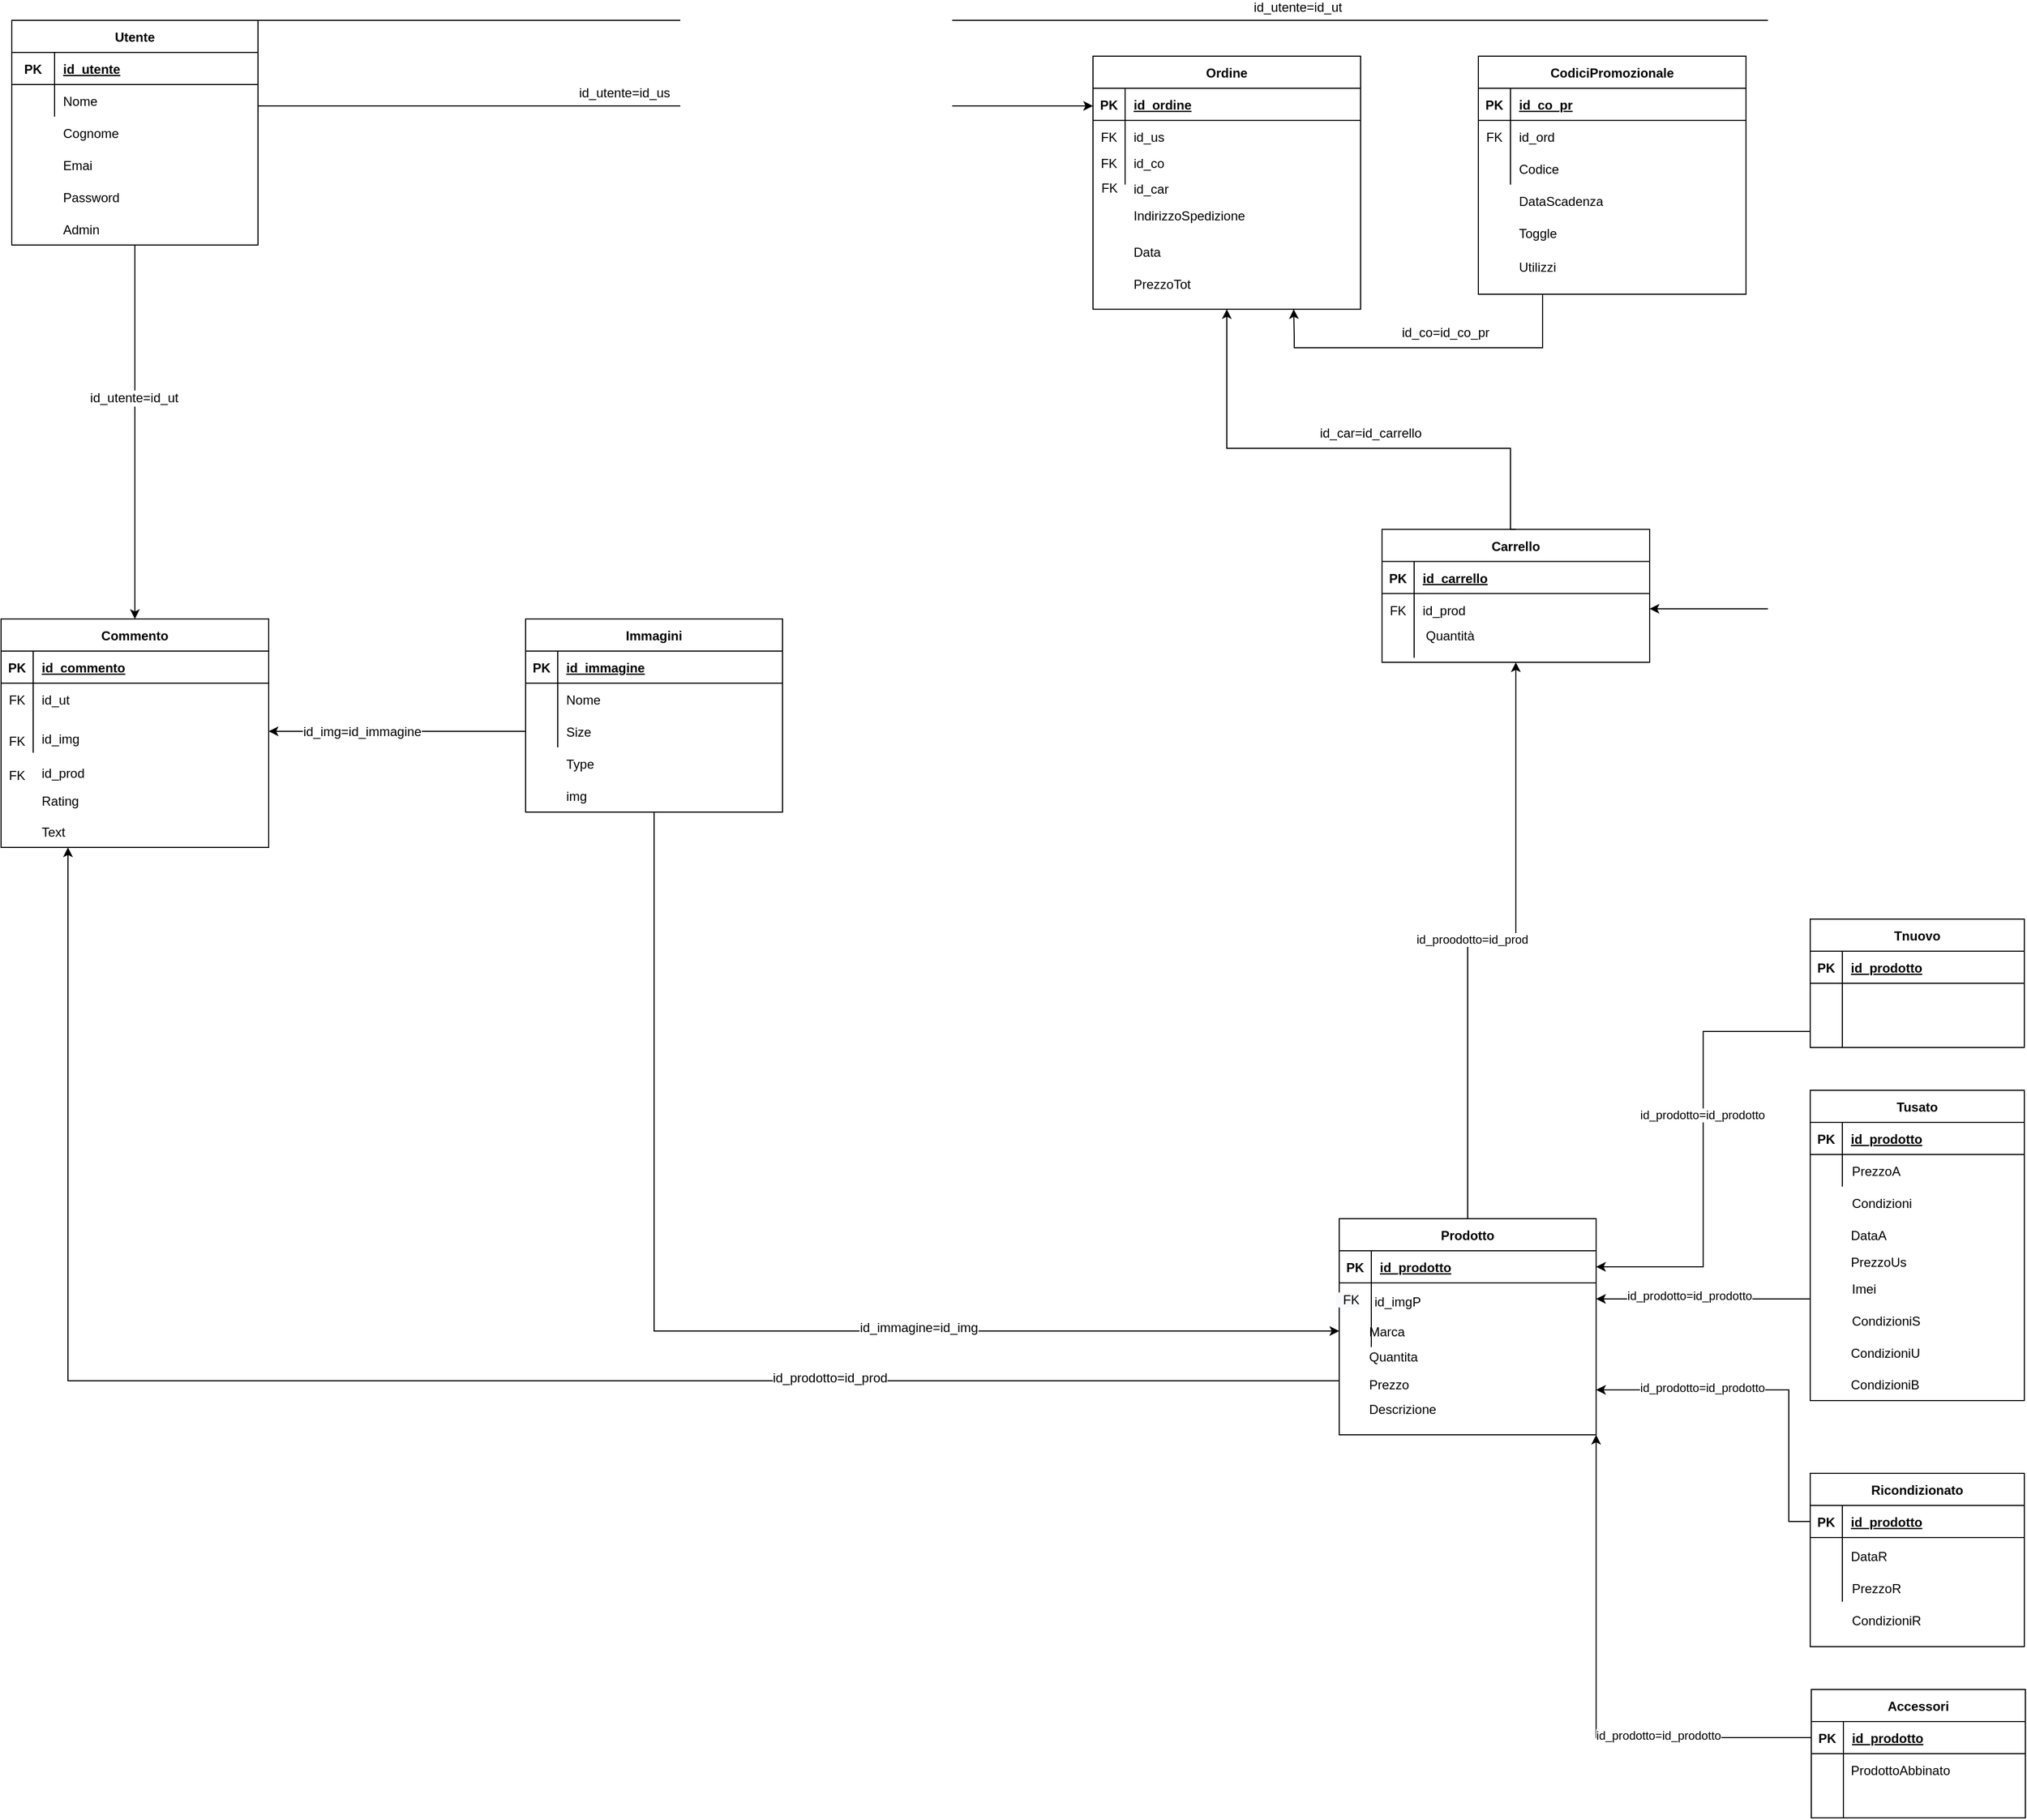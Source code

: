 <mxfile version="20.2.3" type="device"><diagram id="R2lEEEUBdFMjLlhIrx00" name="Page-1"><mxGraphModel dx="1038" dy="641" grid="1" gridSize="10" guides="1" tooltips="1" connect="1" arrows="1" fold="1" page="1" pageScale="1" pageWidth="850" pageHeight="1100" math="0" shadow="0" extFonts="Permanent Marker^https://fonts.googleapis.com/css?family=Permanent+Marker"><root><mxCell id="0"/><mxCell id="1" parent="0"/><mxCell id="C-vyLk0tnHw3VtMMgP7b-13" value="Commento" style="shape=table;startSize=30;container=1;collapsible=1;childLayout=tableLayout;fixedRows=1;rowLines=0;fontStyle=1;align=center;resizeLast=1;" parent="1" vertex="1"><mxGeometry x="30" y="599.5" width="250" height="213.5" as="geometry"/></mxCell><mxCell id="C-vyLk0tnHw3VtMMgP7b-14" value="" style="shape=partialRectangle;collapsible=0;dropTarget=0;pointerEvents=0;fillColor=none;points=[[0,0.5],[1,0.5]];portConstraint=eastwest;top=0;left=0;right=0;bottom=1;" parent="C-vyLk0tnHw3VtMMgP7b-13" vertex="1"><mxGeometry y="30" width="250" height="30" as="geometry"/></mxCell><mxCell id="C-vyLk0tnHw3VtMMgP7b-15" value="PK" style="shape=partialRectangle;overflow=hidden;connectable=0;fillColor=none;top=0;left=0;bottom=0;right=0;fontStyle=1;" parent="C-vyLk0tnHw3VtMMgP7b-14" vertex="1"><mxGeometry width="30" height="30" as="geometry"><mxRectangle width="30" height="30" as="alternateBounds"/></mxGeometry></mxCell><mxCell id="C-vyLk0tnHw3VtMMgP7b-16" value="id_commento" style="shape=partialRectangle;overflow=hidden;connectable=0;fillColor=none;top=0;left=0;bottom=0;right=0;align=left;spacingLeft=6;fontStyle=5;" parent="C-vyLk0tnHw3VtMMgP7b-14" vertex="1"><mxGeometry x="30" width="220" height="30" as="geometry"><mxRectangle width="220" height="30" as="alternateBounds"/></mxGeometry></mxCell><mxCell id="C-vyLk0tnHw3VtMMgP7b-17" value="" style="shape=partialRectangle;collapsible=0;dropTarget=0;pointerEvents=0;fillColor=none;points=[[0,0.5],[1,0.5]];portConstraint=eastwest;top=0;left=0;right=0;bottom=0;" parent="C-vyLk0tnHw3VtMMgP7b-13" vertex="1"><mxGeometry y="60" width="250" height="30" as="geometry"/></mxCell><mxCell id="C-vyLk0tnHw3VtMMgP7b-18" value="FK" style="shape=partialRectangle;overflow=hidden;connectable=0;fillColor=none;top=0;left=0;bottom=0;right=0;" parent="C-vyLk0tnHw3VtMMgP7b-17" vertex="1"><mxGeometry width="30" height="30" as="geometry"><mxRectangle width="30" height="30" as="alternateBounds"/></mxGeometry></mxCell><mxCell id="C-vyLk0tnHw3VtMMgP7b-19" value="id_ut" style="shape=partialRectangle;overflow=hidden;connectable=0;fillColor=none;top=0;left=0;bottom=0;right=0;align=left;spacingLeft=6;" parent="C-vyLk0tnHw3VtMMgP7b-17" vertex="1"><mxGeometry x="30" width="220" height="30" as="geometry"><mxRectangle width="220" height="30" as="alternateBounds"/></mxGeometry></mxCell><mxCell id="C-vyLk0tnHw3VtMMgP7b-20" value="" style="shape=partialRectangle;collapsible=0;dropTarget=0;pointerEvents=0;fillColor=none;points=[[0,0.5],[1,0.5]];portConstraint=eastwest;top=0;left=0;right=0;bottom=0;" parent="C-vyLk0tnHw3VtMMgP7b-13" vertex="1"><mxGeometry y="90" width="250" height="35" as="geometry"/></mxCell><mxCell id="C-vyLk0tnHw3VtMMgP7b-21" value="" style="shape=partialRectangle;overflow=hidden;connectable=0;fillColor=none;top=0;left=0;bottom=0;right=0;" parent="C-vyLk0tnHw3VtMMgP7b-20" vertex="1"><mxGeometry width="30" height="35" as="geometry"><mxRectangle width="30" height="35" as="alternateBounds"/></mxGeometry></mxCell><mxCell id="C-vyLk0tnHw3VtMMgP7b-22" value="" style="shape=partialRectangle;overflow=hidden;connectable=0;fillColor=none;top=0;left=0;bottom=0;right=0;align=left;spacingLeft=6;" parent="C-vyLk0tnHw3VtMMgP7b-20" vertex="1"><mxGeometry x="30" width="220" height="35" as="geometry"><mxRectangle width="220" height="35" as="alternateBounds"/></mxGeometry></mxCell><mxCell id="4mp0QCmw_NPu_8mT7YZq-72" style="edgeStyle=orthogonalEdgeStyle;rounded=0;orthogonalLoop=1;jettySize=auto;html=1;exitX=0.5;exitY=1;exitDx=0;exitDy=0;" parent="1" source="C-vyLk0tnHw3VtMMgP7b-23" target="C-vyLk0tnHw3VtMMgP7b-13" edge="1"><mxGeometry relative="1" as="geometry"/></mxCell><mxCell id="4mp0QCmw_NPu_8mT7YZq-73" value="id_utente=id_ut" style="edgeLabel;html=1;align=center;verticalAlign=middle;resizable=0;points=[];fontSize=12;" parent="4mp0QCmw_NPu_8mT7YZq-72" vertex="1" connectable="0"><mxGeometry x="-0.106" y="-1" relative="1" as="geometry"><mxPoint y="-13" as="offset"/></mxGeometry></mxCell><mxCell id="C-vyLk0tnHw3VtMMgP7b-23" value="Utente" style="shape=table;startSize=30;container=1;collapsible=1;childLayout=tableLayout;fixedRows=1;rowLines=0;fontStyle=1;align=center;resizeLast=1;" parent="1" vertex="1"><mxGeometry x="40" y="40" width="230" height="210" as="geometry"><mxRectangle x="100" y="100" width="70" height="30" as="alternateBounds"/></mxGeometry></mxCell><mxCell id="C-vyLk0tnHw3VtMMgP7b-24" value="" style="shape=partialRectangle;collapsible=0;dropTarget=0;pointerEvents=0;fillColor=none;points=[[0,0.5],[1,0.5]];portConstraint=eastwest;top=0;left=0;right=0;bottom=1;" parent="C-vyLk0tnHw3VtMMgP7b-23" vertex="1"><mxGeometry y="30" width="230" height="30" as="geometry"/></mxCell><mxCell id="C-vyLk0tnHw3VtMMgP7b-25" value="PK" style="shape=partialRectangle;overflow=hidden;connectable=0;fillColor=none;top=0;left=0;bottom=0;right=0;fontStyle=1;" parent="C-vyLk0tnHw3VtMMgP7b-24" vertex="1"><mxGeometry width="40" height="30" as="geometry"><mxRectangle width="40" height="30" as="alternateBounds"/></mxGeometry></mxCell><mxCell id="C-vyLk0tnHw3VtMMgP7b-26" value="id_utente" style="shape=partialRectangle;overflow=hidden;connectable=0;fillColor=none;top=0;left=0;bottom=0;right=0;align=left;spacingLeft=6;fontStyle=5;" parent="C-vyLk0tnHw3VtMMgP7b-24" vertex="1"><mxGeometry x="40" width="190" height="30" as="geometry"><mxRectangle width="190" height="30" as="alternateBounds"/></mxGeometry></mxCell><mxCell id="C-vyLk0tnHw3VtMMgP7b-27" value="" style="shape=partialRectangle;collapsible=0;dropTarget=0;pointerEvents=0;fillColor=none;points=[[0,0.5],[1,0.5]];portConstraint=eastwest;top=0;left=0;right=0;bottom=0;" parent="C-vyLk0tnHw3VtMMgP7b-23" vertex="1"><mxGeometry y="60" width="230" height="30" as="geometry"/></mxCell><mxCell id="C-vyLk0tnHw3VtMMgP7b-28" value="" style="shape=partialRectangle;overflow=hidden;connectable=0;fillColor=none;top=0;left=0;bottom=0;right=0;" parent="C-vyLk0tnHw3VtMMgP7b-27" vertex="1"><mxGeometry width="40" height="30" as="geometry"><mxRectangle width="40" height="30" as="alternateBounds"/></mxGeometry></mxCell><mxCell id="C-vyLk0tnHw3VtMMgP7b-29" value="Nome" style="shape=partialRectangle;overflow=hidden;connectable=0;fillColor=none;top=0;left=0;bottom=0;right=0;align=left;spacingLeft=6;" parent="C-vyLk0tnHw3VtMMgP7b-27" vertex="1"><mxGeometry x="40" width="190" height="30" as="geometry"><mxRectangle width="190" height="30" as="alternateBounds"/></mxGeometry></mxCell><mxCell id="4mp0QCmw_NPu_8mT7YZq-3" value="" style="shape=partialRectangle;overflow=hidden;connectable=0;fillColor=none;top=0;left=0;bottom=0;right=0;" parent="1" vertex="1"><mxGeometry x="40" y="130" width="40" height="30" as="geometry"><mxRectangle width="40" height="30" as="alternateBounds"/></mxGeometry></mxCell><mxCell id="4mp0QCmw_NPu_8mT7YZq-5" value="Cognome" style="shape=partialRectangle;overflow=hidden;connectable=0;fillColor=none;top=0;left=0;bottom=0;right=0;align=left;spacingLeft=6;" parent="1" vertex="1"><mxGeometry x="80" y="130" width="190" height="30" as="geometry"><mxRectangle width="190" height="30" as="alternateBounds"/></mxGeometry></mxCell><mxCell id="4mp0QCmw_NPu_8mT7YZq-6" value="Emai" style="shape=partialRectangle;overflow=hidden;connectable=0;fillColor=none;top=0;left=0;bottom=0;right=0;align=left;spacingLeft=6;" parent="1" vertex="1"><mxGeometry x="80" y="160" width="190" height="30" as="geometry"><mxRectangle width="190" height="30" as="alternateBounds"/></mxGeometry></mxCell><mxCell id="4mp0QCmw_NPu_8mT7YZq-7" value="Password" style="shape=partialRectangle;overflow=hidden;connectable=0;fillColor=none;top=0;left=0;bottom=0;right=0;align=left;spacingLeft=6;" parent="1" vertex="1"><mxGeometry x="80" y="190" width="190" height="30" as="geometry"><mxRectangle width="190" height="30" as="alternateBounds"/></mxGeometry></mxCell><mxCell id="4mp0QCmw_NPu_8mT7YZq-9" value="" style="shape=partialRectangle;overflow=hidden;connectable=0;fillColor=none;top=0;left=0;bottom=0;right=0;align=left;spacingLeft=6;" parent="1" vertex="1"><mxGeometry x="80" y="220" width="190" height="30" as="geometry"><mxRectangle width="190" height="30" as="alternateBounds"/></mxGeometry></mxCell><mxCell id="4mp0QCmw_NPu_8mT7YZq-27" value="" style="shape=partialRectangle;collapsible=0;dropTarget=0;pointerEvents=0;fillColor=none;points=[[0,0.5],[1,0.5]];portConstraint=eastwest;top=0;left=0;right=0;bottom=0;" parent="1" vertex="1"><mxGeometry x="30" y="698" width="250" height="30" as="geometry"/></mxCell><mxCell id="4mp0QCmw_NPu_8mT7YZq-28" value="FK" style="shape=partialRectangle;overflow=hidden;connectable=0;fillColor=none;top=0;left=0;bottom=0;right=0;" parent="4mp0QCmw_NPu_8mT7YZq-27" vertex="1"><mxGeometry width="30" height="30" as="geometry"><mxRectangle width="30" height="30" as="alternateBounds"/></mxGeometry></mxCell><mxCell id="4mp0QCmw_NPu_8mT7YZq-29" value="id_img" style="shape=partialRectangle;overflow=hidden;connectable=0;fillColor=none;top=0;left=0;bottom=0;right=0;align=left;spacingLeft=6;" parent="4mp0QCmw_NPu_8mT7YZq-27" vertex="1"><mxGeometry x="30" y="-2" width="220" height="30" as="geometry"><mxRectangle width="220" height="30" as="alternateBounds"/></mxGeometry></mxCell><mxCell id="4mp0QCmw_NPu_8mT7YZq-30" value="CodiciPromozionale" style="shape=table;startSize=30;container=1;collapsible=1;childLayout=tableLayout;fixedRows=1;rowLines=0;fontStyle=1;align=center;resizeLast=1;" parent="1" vertex="1"><mxGeometry x="1410" y="73.5" width="250" height="222.5" as="geometry"/></mxCell><mxCell id="4mp0QCmw_NPu_8mT7YZq-31" value="" style="shape=partialRectangle;collapsible=0;dropTarget=0;pointerEvents=0;fillColor=none;points=[[0,0.5],[1,0.5]];portConstraint=eastwest;top=0;left=0;right=0;bottom=1;" parent="4mp0QCmw_NPu_8mT7YZq-30" vertex="1"><mxGeometry y="30" width="250" height="30" as="geometry"/></mxCell><mxCell id="4mp0QCmw_NPu_8mT7YZq-32" value="PK" style="shape=partialRectangle;overflow=hidden;connectable=0;fillColor=none;top=0;left=0;bottom=0;right=0;fontStyle=1;" parent="4mp0QCmw_NPu_8mT7YZq-31" vertex="1"><mxGeometry width="30" height="30" as="geometry"><mxRectangle width="30" height="30" as="alternateBounds"/></mxGeometry></mxCell><mxCell id="4mp0QCmw_NPu_8mT7YZq-33" value="id_co_pr" style="shape=partialRectangle;overflow=hidden;connectable=0;fillColor=none;top=0;left=0;bottom=0;right=0;align=left;spacingLeft=6;fontStyle=5;" parent="4mp0QCmw_NPu_8mT7YZq-31" vertex="1"><mxGeometry x="30" width="220" height="30" as="geometry"><mxRectangle width="220" height="30" as="alternateBounds"/></mxGeometry></mxCell><mxCell id="4mp0QCmw_NPu_8mT7YZq-34" value="" style="shape=partialRectangle;collapsible=0;dropTarget=0;pointerEvents=0;fillColor=none;points=[[0,0.5],[1,0.5]];portConstraint=eastwest;top=0;left=0;right=0;bottom=0;" parent="4mp0QCmw_NPu_8mT7YZq-30" vertex="1"><mxGeometry y="60" width="250" height="30" as="geometry"/></mxCell><mxCell id="4mp0QCmw_NPu_8mT7YZq-35" value="FK" style="shape=partialRectangle;overflow=hidden;connectable=0;fillColor=none;top=0;left=0;bottom=0;right=0;" parent="4mp0QCmw_NPu_8mT7YZq-34" vertex="1"><mxGeometry width="30" height="30" as="geometry"><mxRectangle width="30" height="30" as="alternateBounds"/></mxGeometry></mxCell><mxCell id="4mp0QCmw_NPu_8mT7YZq-36" value="id_ord" style="shape=partialRectangle;overflow=hidden;connectable=0;fillColor=none;top=0;left=0;bottom=0;right=0;align=left;spacingLeft=6;" parent="4mp0QCmw_NPu_8mT7YZq-34" vertex="1"><mxGeometry x="30" width="220" height="30" as="geometry"><mxRectangle width="220" height="30" as="alternateBounds"/></mxGeometry></mxCell><mxCell id="4mp0QCmw_NPu_8mT7YZq-37" value="" style="shape=partialRectangle;collapsible=0;dropTarget=0;pointerEvents=0;fillColor=none;points=[[0,0.5],[1,0.5]];portConstraint=eastwest;top=0;left=0;right=0;bottom=0;" parent="4mp0QCmw_NPu_8mT7YZq-30" vertex="1"><mxGeometry y="90" width="250" height="30" as="geometry"/></mxCell><mxCell id="4mp0QCmw_NPu_8mT7YZq-38" value="" style="shape=partialRectangle;overflow=hidden;connectable=0;fillColor=none;top=0;left=0;bottom=0;right=0;" parent="4mp0QCmw_NPu_8mT7YZq-37" vertex="1"><mxGeometry width="30" height="30" as="geometry"><mxRectangle width="30" height="30" as="alternateBounds"/></mxGeometry></mxCell><mxCell id="4mp0QCmw_NPu_8mT7YZq-39" value="Codice" style="shape=partialRectangle;overflow=hidden;connectable=0;fillColor=none;top=0;left=0;bottom=0;right=0;align=left;spacingLeft=6;" parent="4mp0QCmw_NPu_8mT7YZq-37" vertex="1"><mxGeometry x="30" width="220" height="30" as="geometry"><mxRectangle width="220" height="30" as="alternateBounds"/></mxGeometry></mxCell><mxCell id="4mp0QCmw_NPu_8mT7YZq-40" value="Admin" style="shape=partialRectangle;overflow=hidden;connectable=0;fillColor=none;top=0;left=0;bottom=0;right=0;align=left;spacingLeft=6;" parent="1" vertex="1"><mxGeometry x="80" y="220" width="190" height="30" as="geometry"><mxRectangle width="190" height="30" as="alternateBounds"/></mxGeometry></mxCell><mxCell id="RWw8N-CrmgjEbIKFsy6V-1" style="edgeStyle=orthogonalEdgeStyle;rounded=0;orthogonalLoop=1;jettySize=auto;html=1;exitX=0.5;exitY=1;exitDx=0;exitDy=0;entryX=0;entryY=0.5;entryDx=0;entryDy=0;" parent="1" source="4mp0QCmw_NPu_8mT7YZq-47" target="5Z5k-T2TbBhqKBFQHsbU-8" edge="1"><mxGeometry relative="1" as="geometry"/></mxCell><mxCell id="RWw8N-CrmgjEbIKFsy6V-2" value="&lt;span style=&quot;font-size: 12px;&quot;&gt;id_immagine=id_img&lt;/span&gt;" style="edgeLabel;html=1;align=center;verticalAlign=middle;resizable=0;points=[];" parent="RWw8N-CrmgjEbIKFsy6V-1" vertex="1" connectable="0"><mxGeometry x="0.301" y="3" relative="1" as="geometry"><mxPoint as="offset"/></mxGeometry></mxCell><mxCell id="4mp0QCmw_NPu_8mT7YZq-47" value="Immagini" style="shape=table;startSize=30;container=1;collapsible=1;childLayout=tableLayout;fixedRows=1;rowLines=0;fontStyle=1;align=center;resizeLast=1;" parent="1" vertex="1"><mxGeometry x="520" y="599.5" width="240" height="180.5" as="geometry"/></mxCell><mxCell id="4mp0QCmw_NPu_8mT7YZq-48" value="" style="shape=partialRectangle;collapsible=0;dropTarget=0;pointerEvents=0;fillColor=none;points=[[0,0.5],[1,0.5]];portConstraint=eastwest;top=0;left=0;right=0;bottom=1;" parent="4mp0QCmw_NPu_8mT7YZq-47" vertex="1"><mxGeometry y="30" width="240" height="30" as="geometry"/></mxCell><mxCell id="4mp0QCmw_NPu_8mT7YZq-49" value="PK" style="shape=partialRectangle;overflow=hidden;connectable=0;fillColor=none;top=0;left=0;bottom=0;right=0;fontStyle=1;" parent="4mp0QCmw_NPu_8mT7YZq-48" vertex="1"><mxGeometry width="30" height="30" as="geometry"><mxRectangle width="30" height="30" as="alternateBounds"/></mxGeometry></mxCell><mxCell id="4mp0QCmw_NPu_8mT7YZq-50" value="id_immagine" style="shape=partialRectangle;overflow=hidden;connectable=0;fillColor=none;top=0;left=0;bottom=0;right=0;align=left;spacingLeft=6;fontStyle=5;" parent="4mp0QCmw_NPu_8mT7YZq-48" vertex="1"><mxGeometry x="30" width="210" height="30" as="geometry"><mxRectangle width="210" height="30" as="alternateBounds"/></mxGeometry></mxCell><mxCell id="4mp0QCmw_NPu_8mT7YZq-51" value="" style="shape=partialRectangle;collapsible=0;dropTarget=0;pointerEvents=0;fillColor=none;points=[[0,0.5],[1,0.5]];portConstraint=eastwest;top=0;left=0;right=0;bottom=0;" parent="4mp0QCmw_NPu_8mT7YZq-47" vertex="1"><mxGeometry y="60" width="240" height="30" as="geometry"/></mxCell><mxCell id="4mp0QCmw_NPu_8mT7YZq-52" value="" style="shape=partialRectangle;overflow=hidden;connectable=0;fillColor=none;top=0;left=0;bottom=0;right=0;" parent="4mp0QCmw_NPu_8mT7YZq-51" vertex="1"><mxGeometry width="30" height="30" as="geometry"><mxRectangle width="30" height="30" as="alternateBounds"/></mxGeometry></mxCell><mxCell id="4mp0QCmw_NPu_8mT7YZq-53" value="Nome" style="shape=partialRectangle;overflow=hidden;connectable=0;fillColor=none;top=0;left=0;bottom=0;right=0;align=left;spacingLeft=6;" parent="4mp0QCmw_NPu_8mT7YZq-51" vertex="1"><mxGeometry x="30" width="210" height="30" as="geometry"><mxRectangle width="210" height="30" as="alternateBounds"/></mxGeometry></mxCell><mxCell id="4mp0QCmw_NPu_8mT7YZq-54" value="" style="shape=partialRectangle;collapsible=0;dropTarget=0;pointerEvents=0;fillColor=none;points=[[0,0.5],[1,0.5]];portConstraint=eastwest;top=0;left=0;right=0;bottom=0;" parent="4mp0QCmw_NPu_8mT7YZq-47" vertex="1"><mxGeometry y="90" width="240" height="30" as="geometry"/></mxCell><mxCell id="4mp0QCmw_NPu_8mT7YZq-55" value="" style="shape=partialRectangle;overflow=hidden;connectable=0;fillColor=none;top=0;left=0;bottom=0;right=0;" parent="4mp0QCmw_NPu_8mT7YZq-54" vertex="1"><mxGeometry width="30" height="30" as="geometry"><mxRectangle width="30" height="30" as="alternateBounds"/></mxGeometry></mxCell><mxCell id="4mp0QCmw_NPu_8mT7YZq-56" value="Size" style="shape=partialRectangle;overflow=hidden;connectable=0;fillColor=none;top=0;left=0;bottom=0;right=0;align=left;spacingLeft=6;" parent="4mp0QCmw_NPu_8mT7YZq-54" vertex="1"><mxGeometry x="30" width="210" height="30" as="geometry"><mxRectangle width="210" height="30" as="alternateBounds"/></mxGeometry></mxCell><mxCell id="4mp0QCmw_NPu_8mT7YZq-57" value="" style="shape=partialRectangle;collapsible=0;dropTarget=0;pointerEvents=0;fillColor=none;points=[[0,0.5],[1,0.5]];portConstraint=eastwest;top=0;left=0;right=0;bottom=0;" parent="1" vertex="1"><mxGeometry x="1410" y="193.5" width="250" height="30" as="geometry"/></mxCell><mxCell id="4mp0QCmw_NPu_8mT7YZq-58" value="" style="shape=partialRectangle;overflow=hidden;connectable=0;fillColor=none;top=0;left=0;bottom=0;right=0;" parent="4mp0QCmw_NPu_8mT7YZq-57" vertex="1"><mxGeometry width="30" height="30" as="geometry"><mxRectangle width="30" height="30" as="alternateBounds"/></mxGeometry></mxCell><mxCell id="4mp0QCmw_NPu_8mT7YZq-59" value="DataScadenza" style="shape=partialRectangle;overflow=hidden;connectable=0;fillColor=none;top=0;left=0;bottom=0;right=0;align=left;spacingLeft=6;" parent="4mp0QCmw_NPu_8mT7YZq-57" vertex="1"><mxGeometry x="30" width="220" height="30" as="geometry"><mxRectangle width="220" height="30" as="alternateBounds"/></mxGeometry></mxCell><mxCell id="4mp0QCmw_NPu_8mT7YZq-60" value="" style="shape=partialRectangle;collapsible=0;dropTarget=0;pointerEvents=0;fillColor=none;points=[[0,0.5],[1,0.5]];portConstraint=eastwest;top=0;left=0;right=0;bottom=0;" parent="1" vertex="1"><mxGeometry x="1410" y="223.5" width="250" height="30" as="geometry"/></mxCell><mxCell id="4mp0QCmw_NPu_8mT7YZq-61" value="" style="shape=partialRectangle;overflow=hidden;connectable=0;fillColor=none;top=0;left=0;bottom=0;right=0;" parent="4mp0QCmw_NPu_8mT7YZq-60" vertex="1"><mxGeometry width="30" height="30" as="geometry"><mxRectangle width="30" height="30" as="alternateBounds"/></mxGeometry></mxCell><mxCell id="4mp0QCmw_NPu_8mT7YZq-62" value="Toggle" style="shape=partialRectangle;overflow=hidden;connectable=0;fillColor=none;top=0;left=0;bottom=0;right=0;align=left;spacingLeft=6;" parent="4mp0QCmw_NPu_8mT7YZq-60" vertex="1"><mxGeometry x="30" width="220" height="30" as="geometry"><mxRectangle width="220" height="30" as="alternateBounds"/></mxGeometry></mxCell><mxCell id="4mp0QCmw_NPu_8mT7YZq-63" value="" style="shape=partialRectangle;collapsible=0;dropTarget=0;pointerEvents=0;fillColor=none;points=[[0,0.5],[1,0.5]];portConstraint=eastwest;top=0;left=0;right=0;bottom=0;" parent="1" vertex="1"><mxGeometry x="1410" y="253.5" width="250" height="32.5" as="geometry"/></mxCell><mxCell id="4mp0QCmw_NPu_8mT7YZq-64" value="" style="shape=partialRectangle;overflow=hidden;connectable=0;fillColor=none;top=0;left=0;bottom=0;right=0;" parent="4mp0QCmw_NPu_8mT7YZq-63" vertex="1"><mxGeometry width="30" height="32.5" as="geometry"><mxRectangle width="30" height="30" as="alternateBounds"/></mxGeometry></mxCell><mxCell id="4mp0QCmw_NPu_8mT7YZq-65" value="Utilizzi" style="shape=partialRectangle;overflow=hidden;connectable=0;fillColor=none;top=0;left=0;bottom=0;right=0;align=left;spacingLeft=6;" parent="4mp0QCmw_NPu_8mT7YZq-63" vertex="1"><mxGeometry x="30" width="220" height="32.5" as="geometry"><mxRectangle width="220" height="30" as="alternateBounds"/></mxGeometry></mxCell><mxCell id="4mp0QCmw_NPu_8mT7YZq-74" value="Ordine" style="shape=table;startSize=30;container=1;collapsible=1;childLayout=tableLayout;fixedRows=1;rowLines=0;fontStyle=1;align=center;resizeLast=1;" parent="1" vertex="1"><mxGeometry x="1050" y="73.5" width="250" height="236.5" as="geometry"/></mxCell><mxCell id="4mp0QCmw_NPu_8mT7YZq-75" value="" style="shape=partialRectangle;collapsible=0;dropTarget=0;pointerEvents=0;fillColor=none;points=[[0,0.5],[1,0.5]];portConstraint=eastwest;top=0;left=0;right=0;bottom=1;" parent="4mp0QCmw_NPu_8mT7YZq-74" vertex="1"><mxGeometry y="30" width="250" height="30" as="geometry"/></mxCell><mxCell id="4mp0QCmw_NPu_8mT7YZq-76" value="PK" style="shape=partialRectangle;overflow=hidden;connectable=0;fillColor=none;top=0;left=0;bottom=0;right=0;fontStyle=1;" parent="4mp0QCmw_NPu_8mT7YZq-75" vertex="1"><mxGeometry width="30" height="30" as="geometry"><mxRectangle width="30" height="30" as="alternateBounds"/></mxGeometry></mxCell><mxCell id="4mp0QCmw_NPu_8mT7YZq-77" value="id_ordine" style="shape=partialRectangle;overflow=hidden;connectable=0;fillColor=none;top=0;left=0;bottom=0;right=0;align=left;spacingLeft=6;fontStyle=5;" parent="4mp0QCmw_NPu_8mT7YZq-75" vertex="1"><mxGeometry x="30" width="220" height="30" as="geometry"><mxRectangle width="220" height="30" as="alternateBounds"/></mxGeometry></mxCell><mxCell id="4mp0QCmw_NPu_8mT7YZq-78" value="" style="shape=partialRectangle;collapsible=0;dropTarget=0;pointerEvents=0;fillColor=none;points=[[0,0.5],[1,0.5]];portConstraint=eastwest;top=0;left=0;right=0;bottom=0;" parent="4mp0QCmw_NPu_8mT7YZq-74" vertex="1"><mxGeometry y="60" width="250" height="30" as="geometry"/></mxCell><mxCell id="4mp0QCmw_NPu_8mT7YZq-79" value="FK" style="shape=partialRectangle;overflow=hidden;connectable=0;fillColor=none;top=0;left=0;bottom=0;right=0;" parent="4mp0QCmw_NPu_8mT7YZq-78" vertex="1"><mxGeometry width="30" height="30" as="geometry"><mxRectangle width="30" height="30" as="alternateBounds"/></mxGeometry></mxCell><mxCell id="4mp0QCmw_NPu_8mT7YZq-80" value="id_us" style="shape=partialRectangle;overflow=hidden;connectable=0;fillColor=none;top=0;left=0;bottom=0;right=0;align=left;spacingLeft=6;" parent="4mp0QCmw_NPu_8mT7YZq-78" vertex="1"><mxGeometry x="30" width="220" height="30" as="geometry"><mxRectangle width="220" height="30" as="alternateBounds"/></mxGeometry></mxCell><mxCell id="4mp0QCmw_NPu_8mT7YZq-81" value="" style="shape=partialRectangle;collapsible=0;dropTarget=0;pointerEvents=0;fillColor=none;points=[[0,0.5],[1,0.5]];portConstraint=eastwest;top=0;left=0;right=0;bottom=0;" parent="4mp0QCmw_NPu_8mT7YZq-74" vertex="1"><mxGeometry y="90" width="250" height="30" as="geometry"/></mxCell><mxCell id="4mp0QCmw_NPu_8mT7YZq-82" value="" style="shape=partialRectangle;overflow=hidden;connectable=0;fillColor=none;top=0;left=0;bottom=0;right=0;" parent="4mp0QCmw_NPu_8mT7YZq-81" vertex="1"><mxGeometry width="30" height="30" as="geometry"><mxRectangle width="30" height="30" as="alternateBounds"/></mxGeometry></mxCell><mxCell id="4mp0QCmw_NPu_8mT7YZq-83" value="" style="shape=partialRectangle;overflow=hidden;connectable=0;fillColor=none;top=0;left=0;bottom=0;right=0;align=left;spacingLeft=6;" parent="4mp0QCmw_NPu_8mT7YZq-81" vertex="1"><mxGeometry x="30" width="220" height="30" as="geometry"><mxRectangle width="220" height="30" as="alternateBounds"/></mxGeometry></mxCell><mxCell id="4mp0QCmw_NPu_8mT7YZq-84" value="" style="shape=partialRectangle;collapsible=0;dropTarget=0;pointerEvents=0;fillColor=none;points=[[0,0.5],[1,0.5]];portConstraint=eastwest;top=0;left=0;right=0;bottom=0;" parent="1" vertex="1"><mxGeometry x="1050" y="158" width="250" height="30" as="geometry"/></mxCell><mxCell id="4mp0QCmw_NPu_8mT7YZq-85" value="FK" style="shape=partialRectangle;overflow=hidden;connectable=0;fillColor=none;top=0;left=0;bottom=0;right=0;" parent="4mp0QCmw_NPu_8mT7YZq-84" vertex="1"><mxGeometry width="30" height="30" as="geometry"><mxRectangle width="30" height="30" as="alternateBounds"/></mxGeometry></mxCell><mxCell id="4mp0QCmw_NPu_8mT7YZq-86" value="id_co" style="shape=partialRectangle;overflow=hidden;connectable=0;fillColor=none;top=0;left=0;bottom=0;right=0;align=left;spacingLeft=6;" parent="4mp0QCmw_NPu_8mT7YZq-84" vertex="1"><mxGeometry x="30" width="220" height="30" as="geometry"><mxRectangle width="220" height="30" as="alternateBounds"/></mxGeometry></mxCell><mxCell id="4mp0QCmw_NPu_8mT7YZq-87" value="IndirizzoSpedizione" style="shape=partialRectangle;overflow=hidden;connectable=0;fillColor=none;top=0;left=0;bottom=0;right=0;align=left;spacingLeft=6;" parent="1" vertex="1"><mxGeometry x="1080" y="206.75" width="220" height="30" as="geometry"><mxRectangle width="220" height="30" as="alternateBounds"/></mxGeometry></mxCell><mxCell id="4mp0QCmw_NPu_8mT7YZq-88" value="Data" style="shape=partialRectangle;overflow=hidden;connectable=0;fillColor=none;top=0;left=0;bottom=0;right=0;align=left;spacingLeft=6;" parent="1" vertex="1"><mxGeometry x="1080" y="241" width="220" height="30" as="geometry"><mxRectangle width="220" height="30" as="alternateBounds"/></mxGeometry></mxCell><mxCell id="0pBRUz9maH4vvClHvb-9-6" value="Rating" style="shape=partialRectangle;overflow=hidden;connectable=0;fillColor=none;top=0;left=0;bottom=0;right=0;align=left;spacingLeft=6;" parent="1" vertex="1"><mxGeometry x="60" y="751.5" width="220" height="35" as="geometry"><mxRectangle width="220" height="35" as="alternateBounds"/></mxGeometry></mxCell><mxCell id="0pBRUz9maH4vvClHvb-9-8" value="" style="shape=partialRectangle;collapsible=0;dropTarget=0;pointerEvents=0;fillColor=none;points=[[0,0.5],[1,0.5]];portConstraint=eastwest;top=0;left=0;right=0;bottom=0;" parent="1" vertex="1"><mxGeometry x="30" y="730" width="250" height="30" as="geometry"/></mxCell><mxCell id="0pBRUz9maH4vvClHvb-9-9" value="FK" style="shape=partialRectangle;overflow=hidden;connectable=0;fillColor=none;top=0;left=0;bottom=0;right=0;" parent="0pBRUz9maH4vvClHvb-9-8" vertex="1"><mxGeometry width="30" height="30" as="geometry"><mxRectangle width="30" height="30" as="alternateBounds"/></mxGeometry></mxCell><mxCell id="0pBRUz9maH4vvClHvb-9-10" value="id_prod" style="shape=partialRectangle;overflow=hidden;connectable=0;fillColor=none;top=0;left=0;bottom=0;right=0;align=left;spacingLeft=6;" parent="0pBRUz9maH4vvClHvb-9-8" vertex="1"><mxGeometry x="30" y="-2" width="220" height="30" as="geometry"><mxRectangle width="220" height="30" as="alternateBounds"/></mxGeometry></mxCell><mxCell id="0pBRUz9maH4vvClHvb-9-11" value="Text" style="shape=partialRectangle;overflow=hidden;connectable=0;fillColor=none;top=0;left=0;bottom=0;right=0;align=left;spacingLeft=6;" parent="1" vertex="1"><mxGeometry x="60" y="780.5" width="220" height="35" as="geometry"><mxRectangle width="220" height="35" as="alternateBounds"/></mxGeometry></mxCell><mxCell id="0pBRUz9maH4vvClHvb-9-16" style="edgeStyle=orthogonalEdgeStyle;rounded=0;orthogonalLoop=1;jettySize=auto;html=1;exitX=1;exitY=0;exitDx=0;exitDy=0;entryX=1;entryY=0.5;entryDx=0;entryDy=0;" parent="1" source="C-vyLk0tnHw3VtMMgP7b-23" target="DuVzCU0OGfg61JeZsHyK-133" edge="1"><mxGeometry relative="1" as="geometry"><mxPoint x="297.5" y="70" as="sourcePoint"/><mxPoint x="1670" y="620" as="targetPoint"/><Array as="points"><mxPoint x="1730" y="40"/><mxPoint x="1730" y="590"/><mxPoint x="1570" y="590"/></Array></mxGeometry></mxCell><mxCell id="0pBRUz9maH4vvClHvb-9-17" value="id_utente=id_ut" style="edgeLabel;html=1;align=center;verticalAlign=middle;resizable=0;points=[];fontSize=12;" parent="0pBRUz9maH4vvClHvb-9-16" vertex="1" connectable="0"><mxGeometry x="-0.106" y="-1" relative="1" as="geometry"><mxPoint y="-13" as="offset"/></mxGeometry></mxCell><mxCell id="0pBRUz9maH4vvClHvb-9-22" value="PrezzoTot" style="shape=partialRectangle;overflow=hidden;connectable=0;fillColor=none;top=0;left=0;bottom=0;right=0;align=left;spacingLeft=6;" parent="1" vertex="1"><mxGeometry x="1080" y="271" width="220" height="30" as="geometry"><mxRectangle width="220" height="30" as="alternateBounds"/></mxGeometry></mxCell><mxCell id="0pBRUz9maH4vvClHvb-9-23" style="edgeStyle=orthogonalEdgeStyle;rounded=0;orthogonalLoop=1;jettySize=auto;html=1;" parent="1" edge="1"><mxGeometry relative="1" as="geometry"><mxPoint x="270" y="107" as="sourcePoint"/><mxPoint x="1050" y="120" as="targetPoint"/><Array as="points"><mxPoint x="270" y="120"/><mxPoint x="1050" y="120"/></Array></mxGeometry></mxCell><mxCell id="0pBRUz9maH4vvClHvb-9-24" value="id_utente=id_us" style="edgeLabel;html=1;align=center;verticalAlign=middle;resizable=0;points=[];fontSize=12;" parent="0pBRUz9maH4vvClHvb-9-23" vertex="1" connectable="0"><mxGeometry x="-0.106" y="-1" relative="1" as="geometry"><mxPoint y="-13" as="offset"/></mxGeometry></mxCell><mxCell id="0pBRUz9maH4vvClHvb-9-25" style="edgeStyle=orthogonalEdgeStyle;rounded=0;orthogonalLoop=1;jettySize=auto;html=1;exitX=0.25;exitY=1;exitDx=0;exitDy=0;entryX=0.75;entryY=1;entryDx=0;entryDy=0;" parent="1" source="4mp0QCmw_NPu_8mT7YZq-30" target="4mp0QCmw_NPu_8mT7YZq-74" edge="1"><mxGeometry relative="1" as="geometry"><mxPoint x="1490" y="336" as="sourcePoint"/><mxPoint x="1220" y="316" as="targetPoint"/><Array as="points"><mxPoint x="1470" y="296"/><mxPoint x="1470" y="346"/><mxPoint x="1238" y="346"/><mxPoint x="1238" y="336"/></Array></mxGeometry></mxCell><mxCell id="0pBRUz9maH4vvClHvb-9-26" value="id_co=id_co_pr" style="edgeLabel;html=1;align=center;verticalAlign=middle;resizable=0;points=[];fontSize=12;" parent="0pBRUz9maH4vvClHvb-9-25" vertex="1" connectable="0"><mxGeometry x="-0.106" y="-1" relative="1" as="geometry"><mxPoint y="-13" as="offset"/></mxGeometry></mxCell><mxCell id="DuVzCU0OGfg61JeZsHyK-129" value="Carrello" style="shape=table;startSize=30;container=1;collapsible=1;childLayout=tableLayout;fixedRows=1;rowLines=0;fontStyle=1;align=center;resizeLast=1;" parent="1" vertex="1"><mxGeometry x="1320" y="515.75" width="250" height="124.25" as="geometry"/></mxCell><mxCell id="DuVzCU0OGfg61JeZsHyK-130" value="" style="shape=partialRectangle;collapsible=0;dropTarget=0;pointerEvents=0;fillColor=none;points=[[0,0.5],[1,0.5]];portConstraint=eastwest;top=0;left=0;right=0;bottom=1;" parent="DuVzCU0OGfg61JeZsHyK-129" vertex="1"><mxGeometry y="30" width="250" height="30" as="geometry"/></mxCell><mxCell id="DuVzCU0OGfg61JeZsHyK-131" value="PK" style="shape=partialRectangle;overflow=hidden;connectable=0;fillColor=none;top=0;left=0;bottom=0;right=0;fontStyle=1;" parent="DuVzCU0OGfg61JeZsHyK-130" vertex="1"><mxGeometry width="30" height="30" as="geometry"><mxRectangle width="30" height="30" as="alternateBounds"/></mxGeometry></mxCell><mxCell id="DuVzCU0OGfg61JeZsHyK-132" value="id_carrello" style="shape=partialRectangle;overflow=hidden;connectable=0;fillColor=none;top=0;left=0;bottom=0;right=0;align=left;spacingLeft=6;fontStyle=5;" parent="DuVzCU0OGfg61JeZsHyK-130" vertex="1"><mxGeometry x="30" width="220" height="30" as="geometry"><mxRectangle width="220" height="30" as="alternateBounds"/></mxGeometry></mxCell><mxCell id="DuVzCU0OGfg61JeZsHyK-133" value="" style="shape=partialRectangle;collapsible=0;dropTarget=0;pointerEvents=0;fillColor=none;points=[[0,0.5],[1,0.5]];portConstraint=eastwest;top=0;left=0;right=0;bottom=0;" parent="DuVzCU0OGfg61JeZsHyK-129" vertex="1"><mxGeometry y="60" width="250" height="30" as="geometry"/></mxCell><mxCell id="DuVzCU0OGfg61JeZsHyK-134" value="FK" style="shape=partialRectangle;overflow=hidden;connectable=0;fillColor=none;top=0;left=0;bottom=0;right=0;" parent="DuVzCU0OGfg61JeZsHyK-133" vertex="1"><mxGeometry width="30" height="30" as="geometry"><mxRectangle width="30" height="30" as="alternateBounds"/></mxGeometry></mxCell><mxCell id="DuVzCU0OGfg61JeZsHyK-135" value="id_prod" style="shape=partialRectangle;overflow=hidden;connectable=0;fillColor=none;top=0;left=0;bottom=0;right=0;align=left;spacingLeft=6;" parent="DuVzCU0OGfg61JeZsHyK-133" vertex="1"><mxGeometry x="30" width="220" height="30" as="geometry"><mxRectangle width="220" height="30" as="alternateBounds"/></mxGeometry></mxCell><mxCell id="DuVzCU0OGfg61JeZsHyK-136" value="" style="shape=partialRectangle;collapsible=0;dropTarget=0;pointerEvents=0;fillColor=none;points=[[0,0.5],[1,0.5]];portConstraint=eastwest;top=0;left=0;right=0;bottom=0;" parent="DuVzCU0OGfg61JeZsHyK-129" vertex="1"><mxGeometry y="90" width="250" height="30" as="geometry"/></mxCell><mxCell id="DuVzCU0OGfg61JeZsHyK-137" value="" style="shape=partialRectangle;overflow=hidden;connectable=0;fillColor=none;top=0;left=0;bottom=0;right=0;" parent="DuVzCU0OGfg61JeZsHyK-136" vertex="1"><mxGeometry width="30" height="30" as="geometry"><mxRectangle width="30" height="30" as="alternateBounds"/></mxGeometry></mxCell><mxCell id="DuVzCU0OGfg61JeZsHyK-138" value="" style="shape=partialRectangle;overflow=hidden;connectable=0;fillColor=none;top=0;left=0;bottom=0;right=0;align=left;spacingLeft=6;" parent="DuVzCU0OGfg61JeZsHyK-136" vertex="1"><mxGeometry x="30" width="220" height="30" as="geometry"><mxRectangle width="220" height="30" as="alternateBounds"/></mxGeometry></mxCell><mxCell id="DuVzCU0OGfg61JeZsHyK-142" value="Quantità" style="shape=partialRectangle;overflow=hidden;connectable=0;fillColor=none;top=0;left=0;bottom=0;right=0;align=left;spacingLeft=6;" parent="1" vertex="1"><mxGeometry x="1353" y="599.5" width="223" height="30" as="geometry"><mxRectangle width="220" height="30" as="alternateBounds"/></mxGeometry></mxCell><mxCell id="I557f5qiiOcJhA_81BBR-11" value="id_car" style="shape=partialRectangle;overflow=hidden;connectable=0;fillColor=none;top=0;left=0;bottom=0;right=0;align=left;spacingLeft=6;" parent="1" vertex="1"><mxGeometry x="1080" y="181.75" width="220" height="30" as="geometry"><mxRectangle width="220" height="30" as="alternateBounds"/></mxGeometry></mxCell><mxCell id="I557f5qiiOcJhA_81BBR-12" value="FK" style="text;html=1;align=center;verticalAlign=middle;resizable=0;points=[];autosize=1;strokeColor=none;fillColor=none;" parent="1" vertex="1"><mxGeometry x="1050" y="186.75" width="30" height="20" as="geometry"/></mxCell><mxCell id="I557f5qiiOcJhA_81BBR-13" style="edgeStyle=orthogonalEdgeStyle;rounded=0;orthogonalLoop=1;jettySize=auto;html=1;exitX=0.5;exitY=0;exitDx=0;exitDy=0;entryX=0.5;entryY=1;entryDx=0;entryDy=0;" parent="1" source="DuVzCU0OGfg61JeZsHyK-129" target="4mp0QCmw_NPu_8mT7YZq-74" edge="1"><mxGeometry relative="1" as="geometry"><mxPoint x="1465" y="380" as="sourcePoint"/><mxPoint x="1160" y="320" as="targetPoint"/><Array as="points"><mxPoint x="1440" y="516"/><mxPoint x="1440" y="440"/><mxPoint x="1175" y="440"/></Array></mxGeometry></mxCell><mxCell id="I557f5qiiOcJhA_81BBR-14" value="id_car=id_carrello" style="edgeLabel;html=1;align=center;verticalAlign=middle;resizable=0;points=[];fontSize=12;" parent="I557f5qiiOcJhA_81BBR-13" vertex="1" connectable="0"><mxGeometry x="-0.106" y="-1" relative="1" as="geometry"><mxPoint y="-13" as="offset"/></mxGeometry></mxCell><mxCell id="5Z5k-T2TbBhqKBFQHsbU-20" style="edgeStyle=orthogonalEdgeStyle;rounded=0;orthogonalLoop=1;jettySize=auto;html=1;exitX=0;exitY=0.75;exitDx=0;exitDy=0;entryX=0.25;entryY=1;entryDx=0;entryDy=0;" parent="1" source="5Z5k-T2TbBhqKBFQHsbU-1" target="C-vyLk0tnHw3VtMMgP7b-13" edge="1"><mxGeometry relative="1" as="geometry"/></mxCell><mxCell id="5Z5k-T2TbBhqKBFQHsbU-21" value="id_prodotto=id_prod" style="edgeLabel;html=1;align=center;verticalAlign=middle;resizable=0;points=[];fontSize=12;" parent="5Z5k-T2TbBhqKBFQHsbU-20" vertex="1" connectable="0"><mxGeometry x="-0.435" y="-3" relative="1" as="geometry"><mxPoint as="offset"/></mxGeometry></mxCell><mxCell id="RWw8N-CrmgjEbIKFsy6V-3" style="edgeStyle=orthogonalEdgeStyle;rounded=0;orthogonalLoop=1;jettySize=auto;html=1;exitX=0.5;exitY=0;exitDx=0;exitDy=0;entryX=0.5;entryY=1;entryDx=0;entryDy=0;" parent="1" source="5Z5k-T2TbBhqKBFQHsbU-1" target="DuVzCU0OGfg61JeZsHyK-129" edge="1"><mxGeometry relative="1" as="geometry"/></mxCell><mxCell id="RWw8N-CrmgjEbIKFsy6V-4" value="id_proodotto=id_prod" style="edgeLabel;html=1;align=center;verticalAlign=middle;resizable=0;points=[];" parent="RWw8N-CrmgjEbIKFsy6V-3" vertex="1" connectable="0"><mxGeometry x="-0.053" y="1" relative="1" as="geometry"><mxPoint x="-4" as="offset"/></mxGeometry></mxCell><mxCell id="5Z5k-T2TbBhqKBFQHsbU-1" value="Prodotto" style="shape=table;startSize=30;container=1;collapsible=1;childLayout=tableLayout;fixedRows=1;rowLines=0;fontStyle=1;align=center;resizeLast=1;" parent="1" vertex="1"><mxGeometry x="1280" y="1160" width="240" height="202" as="geometry"/></mxCell><mxCell id="5Z5k-T2TbBhqKBFQHsbU-2" value="" style="shape=partialRectangle;collapsible=0;dropTarget=0;pointerEvents=0;fillColor=none;points=[[0,0.5],[1,0.5]];portConstraint=eastwest;top=0;left=0;right=0;bottom=1;" parent="5Z5k-T2TbBhqKBFQHsbU-1" vertex="1"><mxGeometry y="30" width="240" height="30" as="geometry"/></mxCell><mxCell id="5Z5k-T2TbBhqKBFQHsbU-3" value="PK" style="shape=partialRectangle;overflow=hidden;connectable=0;fillColor=none;top=0;left=0;bottom=0;right=0;fontStyle=1;" parent="5Z5k-T2TbBhqKBFQHsbU-2" vertex="1"><mxGeometry width="30" height="30" as="geometry"><mxRectangle width="30" height="30" as="alternateBounds"/></mxGeometry></mxCell><mxCell id="5Z5k-T2TbBhqKBFQHsbU-4" value="id_prodotto" style="shape=partialRectangle;overflow=hidden;connectable=0;fillColor=none;top=0;left=0;bottom=0;right=0;align=left;spacingLeft=6;fontStyle=5;" parent="5Z5k-T2TbBhqKBFQHsbU-2" vertex="1"><mxGeometry x="30" width="210" height="30" as="geometry"><mxRectangle width="210" height="30" as="alternateBounds"/></mxGeometry></mxCell><mxCell id="5Z5k-T2TbBhqKBFQHsbU-5" value="" style="shape=partialRectangle;collapsible=0;dropTarget=0;pointerEvents=0;fillColor=none;points=[[0,0.5],[1,0.5]];portConstraint=eastwest;top=0;left=0;right=0;bottom=0;" parent="5Z5k-T2TbBhqKBFQHsbU-1" vertex="1"><mxGeometry y="60" width="240" height="30" as="geometry"/></mxCell><mxCell id="5Z5k-T2TbBhqKBFQHsbU-6" value="" style="shape=partialRectangle;overflow=hidden;connectable=0;fillColor=none;top=0;left=0;bottom=0;right=0;" parent="5Z5k-T2TbBhqKBFQHsbU-5" vertex="1"><mxGeometry width="30" height="30" as="geometry"><mxRectangle width="30" height="30" as="alternateBounds"/></mxGeometry></mxCell><mxCell id="5Z5k-T2TbBhqKBFQHsbU-7" value="" style="shape=partialRectangle;overflow=hidden;connectable=0;fillColor=none;top=0;left=0;bottom=0;right=0;align=left;spacingLeft=6;" parent="5Z5k-T2TbBhqKBFQHsbU-5" vertex="1"><mxGeometry x="30" width="210" height="30" as="geometry"><mxRectangle width="210" height="30" as="alternateBounds"/></mxGeometry></mxCell><mxCell id="5Z5k-T2TbBhqKBFQHsbU-8" value="" style="shape=partialRectangle;collapsible=0;dropTarget=0;pointerEvents=0;fillColor=none;points=[[0,0.5],[1,0.5]];portConstraint=eastwest;top=0;left=0;right=0;bottom=0;" parent="5Z5k-T2TbBhqKBFQHsbU-1" vertex="1"><mxGeometry y="90" width="240" height="30" as="geometry"/></mxCell><mxCell id="5Z5k-T2TbBhqKBFQHsbU-9" value="" style="shape=partialRectangle;overflow=hidden;connectable=0;fillColor=none;top=0;left=0;bottom=0;right=0;" parent="5Z5k-T2TbBhqKBFQHsbU-8" vertex="1"><mxGeometry width="30" height="30" as="geometry"><mxRectangle width="30" height="30" as="alternateBounds"/></mxGeometry></mxCell><mxCell id="5Z5k-T2TbBhqKBFQHsbU-10" value="" style="shape=partialRectangle;overflow=hidden;connectable=0;fillColor=none;top=0;left=0;bottom=0;right=0;align=left;spacingLeft=6;" parent="5Z5k-T2TbBhqKBFQHsbU-8" vertex="1"><mxGeometry x="30" width="210" height="30" as="geometry"><mxRectangle width="210" height="30" as="alternateBounds"/></mxGeometry></mxCell><mxCell id="5Z5k-T2TbBhqKBFQHsbU-11" value="Marca" style="shape=partialRectangle;overflow=hidden;connectable=0;fillColor=none;top=0;left=0;bottom=0;right=0;align=left;spacingLeft=6;" parent="1" vertex="1"><mxGeometry x="1300" y="1250" width="220" height="30" as="geometry"><mxRectangle width="220" height="30" as="alternateBounds"/></mxGeometry></mxCell><mxCell id="5Z5k-T2TbBhqKBFQHsbU-12" value="Quantita" style="shape=partialRectangle;overflow=hidden;connectable=0;fillColor=none;top=0;left=0;bottom=0;right=0;align=left;spacingLeft=6;" parent="1" vertex="1"><mxGeometry x="1300" y="1273.25" width="220" height="30" as="geometry"><mxRectangle width="220" height="30" as="alternateBounds"/></mxGeometry></mxCell><mxCell id="5Z5k-T2TbBhqKBFQHsbU-13" value="Prezzo" style="shape=partialRectangle;overflow=hidden;connectable=0;fillColor=none;top=0;left=0;bottom=0;right=0;align=left;spacingLeft=6;" parent="1" vertex="1"><mxGeometry x="1300" y="1299.25" width="220" height="30" as="geometry"><mxRectangle width="220" height="30" as="alternateBounds"/></mxGeometry></mxCell><mxCell id="5Z5k-T2TbBhqKBFQHsbU-14" value="Descrizione" style="shape=partialRectangle;overflow=hidden;connectable=0;fillColor=none;top=0;left=0;bottom=0;right=0;align=left;spacingLeft=6;" parent="1" vertex="1"><mxGeometry x="1300" y="1322.25" width="220" height="30" as="geometry"><mxRectangle width="220" height="30" as="alternateBounds"/></mxGeometry></mxCell><mxCell id="5Z5k-T2TbBhqKBFQHsbU-15" value="id_imgP" style="shape=partialRectangle;overflow=hidden;connectable=0;fillColor=none;top=0;left=0;bottom=0;right=0;align=left;spacingLeft=6;" parent="1" vertex="1"><mxGeometry x="1305" y="1222" width="180" height="30" as="geometry"><mxRectangle width="180" height="30" as="alternateBounds"/></mxGeometry></mxCell><mxCell id="5Z5k-T2TbBhqKBFQHsbU-16" value="&lt;span style=&quot;color: rgb(0, 0, 0); font-family: Helvetica; font-size: 12px; font-style: normal; font-variant-ligatures: normal; font-variant-caps: normal; font-weight: 400; letter-spacing: normal; orphans: 2; text-align: center; text-indent: 0px; text-transform: none; widows: 2; word-spacing: 0px; -webkit-text-stroke-width: 0px; background-color: rgb(248, 249, 250); text-decoration-thickness: initial; text-decoration-style: initial; text-decoration-color: initial; float: none; display: inline !important;&quot;&gt;&amp;nbsp; FK&lt;/span&gt;" style="text;whiteSpace=wrap;html=1;" parent="1" vertex="1"><mxGeometry x="1275" y="1222" width="30" height="30" as="geometry"/></mxCell><mxCell id="5Z5k-T2TbBhqKBFQHsbU-23" value="Accessori" style="shape=table;startSize=30;container=1;collapsible=1;childLayout=tableLayout;fixedRows=1;rowLines=0;fontStyle=1;align=center;resizeLast=1;" parent="1" vertex="1"><mxGeometry x="1721" y="1600" width="200" height="120" as="geometry"/></mxCell><mxCell id="5Z5k-T2TbBhqKBFQHsbU-24" value="" style="shape=partialRectangle;collapsible=0;dropTarget=0;pointerEvents=0;fillColor=none;points=[[0,0.5],[1,0.5]];portConstraint=eastwest;top=0;left=0;right=0;bottom=1;" parent="5Z5k-T2TbBhqKBFQHsbU-23" vertex="1"><mxGeometry y="30" width="200" height="30" as="geometry"/></mxCell><mxCell id="5Z5k-T2TbBhqKBFQHsbU-25" value="PK" style="shape=partialRectangle;overflow=hidden;connectable=0;fillColor=none;top=0;left=0;bottom=0;right=0;fontStyle=1;" parent="5Z5k-T2TbBhqKBFQHsbU-24" vertex="1"><mxGeometry width="30" height="30" as="geometry"><mxRectangle width="30" height="30" as="alternateBounds"/></mxGeometry></mxCell><mxCell id="5Z5k-T2TbBhqKBFQHsbU-26" value="id_prodotto" style="shape=partialRectangle;overflow=hidden;connectable=0;fillColor=none;top=0;left=0;bottom=0;right=0;align=left;spacingLeft=6;fontStyle=5;" parent="5Z5k-T2TbBhqKBFQHsbU-24" vertex="1"><mxGeometry x="30" width="170" height="30" as="geometry"><mxRectangle width="170" height="30" as="alternateBounds"/></mxGeometry></mxCell><mxCell id="5Z5k-T2TbBhqKBFQHsbU-27" value="" style="shape=partialRectangle;collapsible=0;dropTarget=0;pointerEvents=0;fillColor=none;points=[[0,0.5],[1,0.5]];portConstraint=eastwest;top=0;left=0;right=0;bottom=0;" parent="5Z5k-T2TbBhqKBFQHsbU-23" vertex="1"><mxGeometry y="60" width="200" height="30" as="geometry"/></mxCell><mxCell id="5Z5k-T2TbBhqKBFQHsbU-28" value="" style="shape=partialRectangle;overflow=hidden;connectable=0;fillColor=none;top=0;left=0;bottom=0;right=0;" parent="5Z5k-T2TbBhqKBFQHsbU-27" vertex="1"><mxGeometry width="30" height="30" as="geometry"><mxRectangle width="30" height="30" as="alternateBounds"/></mxGeometry></mxCell><mxCell id="5Z5k-T2TbBhqKBFQHsbU-29" value="" style="shape=partialRectangle;overflow=hidden;connectable=0;fillColor=none;top=0;left=0;bottom=0;right=0;align=left;spacingLeft=6;" parent="5Z5k-T2TbBhqKBFQHsbU-27" vertex="1"><mxGeometry x="30" width="170" height="30" as="geometry"><mxRectangle width="170" height="30" as="alternateBounds"/></mxGeometry></mxCell><mxCell id="5Z5k-T2TbBhqKBFQHsbU-30" value="" style="shape=partialRectangle;collapsible=0;dropTarget=0;pointerEvents=0;fillColor=none;points=[[0,0.5],[1,0.5]];portConstraint=eastwest;top=0;left=0;right=0;bottom=0;" parent="5Z5k-T2TbBhqKBFQHsbU-23" vertex="1"><mxGeometry y="90" width="200" height="30" as="geometry"/></mxCell><mxCell id="5Z5k-T2TbBhqKBFQHsbU-31" value="" style="shape=partialRectangle;overflow=hidden;connectable=0;fillColor=none;top=0;left=0;bottom=0;right=0;" parent="5Z5k-T2TbBhqKBFQHsbU-30" vertex="1"><mxGeometry width="30" height="30" as="geometry"><mxRectangle width="30" height="30" as="alternateBounds"/></mxGeometry></mxCell><mxCell id="5Z5k-T2TbBhqKBFQHsbU-32" value="" style="shape=partialRectangle;overflow=hidden;connectable=0;fillColor=none;top=0;left=0;bottom=0;right=0;align=left;spacingLeft=6;" parent="5Z5k-T2TbBhqKBFQHsbU-30" vertex="1"><mxGeometry x="30" width="170" height="30" as="geometry"><mxRectangle width="170" height="30" as="alternateBounds"/></mxGeometry></mxCell><mxCell id="5Z5k-T2TbBhqKBFQHsbU-33" value="ProdottoAbbinato" style="shape=partialRectangle;overflow=hidden;connectable=0;fillColor=none;top=0;left=0;bottom=0;right=0;align=left;spacingLeft=6;" parent="1" vertex="1"><mxGeometry x="1750" y="1660" width="170" height="30" as="geometry"><mxRectangle width="170" height="30" as="alternateBounds"/></mxGeometry></mxCell><mxCell id="5Z5k-T2TbBhqKBFQHsbU-57" value="Ricondizionato" style="shape=table;startSize=30;container=1;collapsible=1;childLayout=tableLayout;fixedRows=1;rowLines=0;fontStyle=1;align=center;resizeLast=1;" parent="1" vertex="1"><mxGeometry x="1720" y="1398" width="200" height="162" as="geometry"/></mxCell><mxCell id="5Z5k-T2TbBhqKBFQHsbU-58" value="" style="shape=partialRectangle;collapsible=0;dropTarget=0;pointerEvents=0;fillColor=none;points=[[0,0.5],[1,0.5]];portConstraint=eastwest;top=0;left=0;right=0;bottom=1;" parent="5Z5k-T2TbBhqKBFQHsbU-57" vertex="1"><mxGeometry y="30" width="200" height="30" as="geometry"/></mxCell><mxCell id="5Z5k-T2TbBhqKBFQHsbU-59" value="PK" style="shape=partialRectangle;overflow=hidden;connectable=0;fillColor=none;top=0;left=0;bottom=0;right=0;fontStyle=1;" parent="5Z5k-T2TbBhqKBFQHsbU-58" vertex="1"><mxGeometry width="30" height="30" as="geometry"><mxRectangle width="30" height="30" as="alternateBounds"/></mxGeometry></mxCell><mxCell id="5Z5k-T2TbBhqKBFQHsbU-60" value="id_prodotto" style="shape=partialRectangle;overflow=hidden;connectable=0;fillColor=none;top=0;left=0;bottom=0;right=0;align=left;spacingLeft=6;fontStyle=5;" parent="5Z5k-T2TbBhqKBFQHsbU-58" vertex="1"><mxGeometry x="30" width="170" height="30" as="geometry"><mxRectangle width="170" height="30" as="alternateBounds"/></mxGeometry></mxCell><mxCell id="5Z5k-T2TbBhqKBFQHsbU-61" value="" style="shape=partialRectangle;collapsible=0;dropTarget=0;pointerEvents=0;fillColor=none;points=[[0,0.5],[1,0.5]];portConstraint=eastwest;top=0;left=0;right=0;bottom=0;" parent="5Z5k-T2TbBhqKBFQHsbU-57" vertex="1"><mxGeometry y="60" width="200" height="30" as="geometry"/></mxCell><mxCell id="5Z5k-T2TbBhqKBFQHsbU-62" value="" style="shape=partialRectangle;overflow=hidden;connectable=0;fillColor=none;top=0;left=0;bottom=0;right=0;" parent="5Z5k-T2TbBhqKBFQHsbU-61" vertex="1"><mxGeometry width="30" height="30" as="geometry"><mxRectangle width="30" height="30" as="alternateBounds"/></mxGeometry></mxCell><mxCell id="5Z5k-T2TbBhqKBFQHsbU-63" value="" style="shape=partialRectangle;overflow=hidden;connectable=0;fillColor=none;top=0;left=0;bottom=0;right=0;align=left;spacingLeft=6;" parent="5Z5k-T2TbBhqKBFQHsbU-61" vertex="1"><mxGeometry x="30" width="170" height="30" as="geometry"><mxRectangle width="170" height="30" as="alternateBounds"/></mxGeometry></mxCell><mxCell id="5Z5k-T2TbBhqKBFQHsbU-64" value="" style="shape=partialRectangle;collapsible=0;dropTarget=0;pointerEvents=0;fillColor=none;points=[[0,0.5],[1,0.5]];portConstraint=eastwest;top=0;left=0;right=0;bottom=0;" parent="5Z5k-T2TbBhqKBFQHsbU-57" vertex="1"><mxGeometry y="90" width="200" height="30" as="geometry"/></mxCell><mxCell id="5Z5k-T2TbBhqKBFQHsbU-65" value="" style="shape=partialRectangle;overflow=hidden;connectable=0;fillColor=none;top=0;left=0;bottom=0;right=0;" parent="5Z5k-T2TbBhqKBFQHsbU-64" vertex="1"><mxGeometry width="30" height="30" as="geometry"><mxRectangle width="30" height="30" as="alternateBounds"/></mxGeometry></mxCell><mxCell id="5Z5k-T2TbBhqKBFQHsbU-66" value="" style="shape=partialRectangle;overflow=hidden;connectable=0;fillColor=none;top=0;left=0;bottom=0;right=0;align=left;spacingLeft=6;" parent="5Z5k-T2TbBhqKBFQHsbU-64" vertex="1"><mxGeometry x="30" width="170" height="30" as="geometry"><mxRectangle width="170" height="30" as="alternateBounds"/></mxGeometry></mxCell><mxCell id="5Z5k-T2TbBhqKBFQHsbU-67" value="CondizioniR" style="shape=partialRectangle;overflow=hidden;connectable=0;fillColor=none;top=0;left=0;bottom=0;right=0;align=left;spacingLeft=6;" parent="1" vertex="1"><mxGeometry x="1751" y="1520" width="170" height="30" as="geometry"><mxRectangle width="220" height="30" as="alternateBounds"/></mxGeometry></mxCell><mxCell id="5Z5k-T2TbBhqKBFQHsbU-70" value="DataR" style="shape=partialRectangle;overflow=hidden;connectable=0;fillColor=none;top=0;left=0;bottom=0;right=0;align=left;spacingLeft=6;" parent="1" vertex="1"><mxGeometry x="1750" y="1460" width="169" height="30" as="geometry"><mxRectangle width="220" height="30" as="alternateBounds"/></mxGeometry></mxCell><mxCell id="5Z5k-T2TbBhqKBFQHsbU-71" value="PrezzoR" style="shape=partialRectangle;overflow=hidden;connectable=0;fillColor=none;top=0;left=0;bottom=0;right=0;align=left;spacingLeft=6;" parent="1" vertex="1"><mxGeometry x="1751" y="1490" width="169" height="30" as="geometry"><mxRectangle width="220" height="30" as="alternateBounds"/></mxGeometry></mxCell><mxCell id="RWw8N-CrmgjEbIKFsy6V-16" style="edgeStyle=orthogonalEdgeStyle;rounded=0;orthogonalLoop=1;jettySize=auto;html=1;exitX=0;exitY=0.5;exitDx=0;exitDy=0;entryX=1;entryY=0.5;entryDx=0;entryDy=0;" parent="1" source="5Z5k-T2TbBhqKBFQHsbU-79" target="5Z5k-T2TbBhqKBFQHsbU-5" edge="1"><mxGeometry relative="1" as="geometry"><Array as="points"><mxPoint x="1720" y="1235"/></Array></mxGeometry></mxCell><mxCell id="N3pnIea07-mXsm0tJqXe-2" value="&lt;span style=&quot;color: rgba(0, 0, 0, 0); font-family: monospace; font-size: 0px; text-align: start; background-color: rgb(248, 249, 250);&quot;&gt;%3CmxGraphModel%3E%3Croot%3E%3CmxCell%20id%3D%220%22%2F%3E%3CmxCell%20id%3D%221%22%20parent%3D%220%22%2F%3E%3CmxCell%20id%3D%222%22%20value%3D%22id_prodotto%3Did_prodotto%22%20style%3D%22edgeLabel%3Bhtml%3D1%3Balign%3Dcenter%3BverticalAlign%3Dmiddle%3Bresizable%3D0%3Bpoints%3D%5B%5D%3B%22%20vertex%3D%221%22%20connectable%3D%220%22%20parent%3D%221%22%3E%3CmxGeometry%20x%3D%221619%22%20y%3D%221063%22%20as%3D%22geometry%22%2F%3E%3C%2FmxCell%3E%3C%2Froot%3E%3C%2FmxGraphModel%3E&lt;/span&gt;&lt;span style=&quot;color: rgba(0, 0, 0, 0); font-family: monospace; font-size: 0px; text-align: start; background-color: rgb(248, 249, 250);&quot;&gt;%3CmxGraphModel%3E%3Croot%3E%3CmxCell%20id%3D%220%22%2F%3E%3CmxCell%20id%3D%221%22%20parent%3D%220%22%2F%3E%3CmxCell%20id%3D%222%22%20value%3D%22id_prodotto%3Did_prodotto%22%20style%3D%22edgeLabel%3Bhtml%3D1%3Balign%3Dcenter%3BverticalAlign%3Dmiddle%3Bresizable%3D0%3Bpoints%3D%5B%5D%3B%22%20vertex%3D%221%22%20connectable%3D%220%22%20parent%3D%221%22%3E%3CmxGeometry%20x%3D%221619%22%20y%3D%221063%22%20as%3D%22geometry%22%2F%3E%3C%2FmxCell%3E%3C%2Froot%3E%3C%2FmxGraphModel%3E&lt;/span&gt;" style="edgeLabel;html=1;align=center;verticalAlign=middle;resizable=0;points=[];" vertex="1" connectable="0" parent="RWw8N-CrmgjEbIKFsy6V-16"><mxGeometry x="0.4" y="1" relative="1" as="geometry"><mxPoint as="offset"/></mxGeometry></mxCell><mxCell id="N3pnIea07-mXsm0tJqXe-3" value="id_prodotto=id_prodotto" style="edgeLabel;html=1;align=center;verticalAlign=middle;resizable=0;points=[];" vertex="1" connectable="0" parent="RWw8N-CrmgjEbIKFsy6V-16"><mxGeometry x="0.304" y="-3" relative="1" as="geometry"><mxPoint as="offset"/></mxGeometry></mxCell><mxCell id="5Z5k-T2TbBhqKBFQHsbU-79" value="Tusato" style="shape=table;startSize=30;container=1;collapsible=1;childLayout=tableLayout;fixedRows=1;rowLines=0;fontStyle=1;align=center;resizeLast=1;" parent="1" vertex="1"><mxGeometry x="1720" y="1040" width="200" height="290" as="geometry"/></mxCell><mxCell id="5Z5k-T2TbBhqKBFQHsbU-80" value="" style="shape=partialRectangle;collapsible=0;dropTarget=0;pointerEvents=0;fillColor=none;points=[[0,0.5],[1,0.5]];portConstraint=eastwest;top=0;left=0;right=0;bottom=1;" parent="5Z5k-T2TbBhqKBFQHsbU-79" vertex="1"><mxGeometry y="30" width="200" height="30" as="geometry"/></mxCell><mxCell id="5Z5k-T2TbBhqKBFQHsbU-81" value="PK" style="shape=partialRectangle;overflow=hidden;connectable=0;fillColor=none;top=0;left=0;bottom=0;right=0;fontStyle=1;" parent="5Z5k-T2TbBhqKBFQHsbU-80" vertex="1"><mxGeometry width="30" height="30" as="geometry"><mxRectangle width="30" height="30" as="alternateBounds"/></mxGeometry></mxCell><mxCell id="5Z5k-T2TbBhqKBFQHsbU-82" value="id_prodotto" style="shape=partialRectangle;overflow=hidden;connectable=0;fillColor=none;top=0;left=0;bottom=0;right=0;align=left;spacingLeft=6;fontStyle=5;" parent="5Z5k-T2TbBhqKBFQHsbU-80" vertex="1"><mxGeometry x="30" width="170" height="30" as="geometry"><mxRectangle width="170" height="30" as="alternateBounds"/></mxGeometry></mxCell><mxCell id="5Z5k-T2TbBhqKBFQHsbU-83" value="" style="shape=partialRectangle;collapsible=0;dropTarget=0;pointerEvents=0;fillColor=none;points=[[0,0.5],[1,0.5]];portConstraint=eastwest;top=0;left=0;right=0;bottom=0;" parent="5Z5k-T2TbBhqKBFQHsbU-79" vertex="1"><mxGeometry y="60" width="200" height="30" as="geometry"/></mxCell><mxCell id="5Z5k-T2TbBhqKBFQHsbU-84" value="" style="shape=partialRectangle;overflow=hidden;connectable=0;fillColor=none;top=0;left=0;bottom=0;right=0;" parent="5Z5k-T2TbBhqKBFQHsbU-83" vertex="1"><mxGeometry width="30" height="30" as="geometry"><mxRectangle width="30" height="30" as="alternateBounds"/></mxGeometry></mxCell><mxCell id="5Z5k-T2TbBhqKBFQHsbU-85" value="" style="shape=partialRectangle;overflow=hidden;connectable=0;fillColor=none;top=0;left=0;bottom=0;right=0;align=left;spacingLeft=6;" parent="5Z5k-T2TbBhqKBFQHsbU-83" vertex="1"><mxGeometry x="30" width="170" height="30" as="geometry"><mxRectangle width="170" height="30" as="alternateBounds"/></mxGeometry></mxCell><mxCell id="5Z5k-T2TbBhqKBFQHsbU-86" value="" style="shape=partialRectangle;collapsible=0;dropTarget=0;pointerEvents=0;fillColor=none;points=[[0,0.5],[1,0.5]];portConstraint=eastwest;top=0;left=0;right=0;bottom=0;" parent="1" vertex="1"><mxGeometry x="1760" y="1160" width="160" height="30" as="geometry"/></mxCell><mxCell id="5Z5k-T2TbBhqKBFQHsbU-87" value="" style="shape=partialRectangle;overflow=hidden;connectable=0;fillColor=none;top=0;left=0;bottom=0;right=0;" parent="5Z5k-T2TbBhqKBFQHsbU-86" vertex="1"><mxGeometry width="19.2" height="30" as="geometry"><mxRectangle width="30" height="30" as="alternateBounds"/></mxGeometry></mxCell><mxCell id="5Z5k-T2TbBhqKBFQHsbU-88" value="DataA" style="shape=partialRectangle;overflow=hidden;connectable=0;fillColor=none;top=0;left=0;bottom=0;right=0;align=left;spacingLeft=6;" parent="5Z5k-T2TbBhqKBFQHsbU-86" vertex="1"><mxGeometry x="-10" width="170" height="30" as="geometry"><mxRectangle width="220" height="30" as="alternateBounds"/></mxGeometry></mxCell><mxCell id="5Z5k-T2TbBhqKBFQHsbU-89" value="PrezzoUs" style="shape=partialRectangle;overflow=hidden;connectable=0;fillColor=none;top=0;left=0;bottom=0;right=0;align=left;spacingLeft=6;" parent="1" vertex="1"><mxGeometry x="1750" y="1185" width="170" height="30" as="geometry"><mxRectangle width="220" height="30" as="alternateBounds"/></mxGeometry></mxCell><mxCell id="5Z5k-T2TbBhqKBFQHsbU-90" value="Imei" style="shape=partialRectangle;overflow=hidden;connectable=0;fillColor=none;top=0;left=0;bottom=0;right=0;align=left;spacingLeft=6;" parent="1" vertex="1"><mxGeometry x="1751" y="1210" width="169" height="30" as="geometry"><mxRectangle width="220" height="30" as="alternateBounds"/></mxGeometry></mxCell><mxCell id="5Z5k-T2TbBhqKBFQHsbU-91" value="CondizioniS" style="shape=partialRectangle;overflow=hidden;connectable=0;fillColor=none;top=0;left=0;bottom=0;right=0;align=left;spacingLeft=6;" parent="1" vertex="1"><mxGeometry x="1751" y="1240" width="169" height="30" as="geometry"><mxRectangle width="220" height="30" as="alternateBounds"/></mxGeometry></mxCell><mxCell id="5Z5k-T2TbBhqKBFQHsbU-92" value="CondizioniU" style="shape=partialRectangle;overflow=hidden;connectable=0;fillColor=none;top=0;left=0;bottom=0;right=0;align=left;spacingLeft=6;" parent="1" vertex="1"><mxGeometry x="1750" y="1270" width="170" height="30" as="geometry"><mxRectangle width="220" height="30" as="alternateBounds"/></mxGeometry></mxCell><mxCell id="5Z5k-T2TbBhqKBFQHsbU-93" value="CondizioniB" style="shape=partialRectangle;overflow=hidden;connectable=0;fillColor=none;top=0;left=0;bottom=0;right=0;align=left;spacingLeft=6;" parent="1" vertex="1"><mxGeometry x="1750" y="1299.25" width="170" height="30" as="geometry"><mxRectangle width="220" height="30" as="alternateBounds"/></mxGeometry></mxCell><mxCell id="5Z5k-T2TbBhqKBFQHsbU-94" value="PrezzoA" style="shape=partialRectangle;overflow=hidden;connectable=0;fillColor=none;top=0;left=0;bottom=0;right=0;align=left;spacingLeft=6;" parent="1" vertex="1"><mxGeometry x="1751" y="1100" width="169" height="30" as="geometry"><mxRectangle width="220" height="30" as="alternateBounds"/></mxGeometry></mxCell><mxCell id="5Z5k-T2TbBhqKBFQHsbU-96" value="Condizioni" style="shape=partialRectangle;overflow=hidden;connectable=0;fillColor=none;top=0;left=0;bottom=0;right=0;align=left;spacingLeft=6;" parent="1" vertex="1"><mxGeometry x="1751" y="1130" width="169" height="30" as="geometry"><mxRectangle width="220" height="30" as="alternateBounds"/></mxGeometry></mxCell><mxCell id="5Z5k-T2TbBhqKBFQHsbU-98" value="Tnuovo" style="shape=table;startSize=30;container=1;collapsible=1;childLayout=tableLayout;fixedRows=1;rowLines=0;fontStyle=1;align=center;resizeLast=1;" parent="1" vertex="1"><mxGeometry x="1720" y="880" width="200" height="120" as="geometry"/></mxCell><mxCell id="5Z5k-T2TbBhqKBFQHsbU-99" value="" style="shape=partialRectangle;collapsible=0;dropTarget=0;pointerEvents=0;fillColor=none;points=[[0,0.5],[1,0.5]];portConstraint=eastwest;top=0;left=0;right=0;bottom=1;" parent="5Z5k-T2TbBhqKBFQHsbU-98" vertex="1"><mxGeometry y="30" width="200" height="30" as="geometry"/></mxCell><mxCell id="5Z5k-T2TbBhqKBFQHsbU-100" value="PK" style="shape=partialRectangle;overflow=hidden;connectable=0;fillColor=none;top=0;left=0;bottom=0;right=0;fontStyle=1;" parent="5Z5k-T2TbBhqKBFQHsbU-99" vertex="1"><mxGeometry width="30" height="30" as="geometry"><mxRectangle width="30" height="30" as="alternateBounds"/></mxGeometry></mxCell><mxCell id="5Z5k-T2TbBhqKBFQHsbU-101" value="id_prodotto" style="shape=partialRectangle;overflow=hidden;connectable=0;fillColor=none;top=0;left=0;bottom=0;right=0;align=left;spacingLeft=6;fontStyle=5;" parent="5Z5k-T2TbBhqKBFQHsbU-99" vertex="1"><mxGeometry x="30" width="170" height="30" as="geometry"><mxRectangle width="170" height="30" as="alternateBounds"/></mxGeometry></mxCell><mxCell id="5Z5k-T2TbBhqKBFQHsbU-102" value="" style="shape=partialRectangle;collapsible=0;dropTarget=0;pointerEvents=0;fillColor=none;points=[[0,0.5],[1,0.5]];portConstraint=eastwest;top=0;left=0;right=0;bottom=0;" parent="5Z5k-T2TbBhqKBFQHsbU-98" vertex="1"><mxGeometry y="60" width="200" height="30" as="geometry"/></mxCell><mxCell id="5Z5k-T2TbBhqKBFQHsbU-103" value="" style="shape=partialRectangle;overflow=hidden;connectable=0;fillColor=none;top=0;left=0;bottom=0;right=0;" parent="5Z5k-T2TbBhqKBFQHsbU-102" vertex="1"><mxGeometry width="30" height="30" as="geometry"><mxRectangle width="30" height="30" as="alternateBounds"/></mxGeometry></mxCell><mxCell id="5Z5k-T2TbBhqKBFQHsbU-104" value="" style="shape=partialRectangle;overflow=hidden;connectable=0;fillColor=none;top=0;left=0;bottom=0;right=0;align=left;spacingLeft=6;" parent="5Z5k-T2TbBhqKBFQHsbU-102" vertex="1"><mxGeometry x="30" width="170" height="30" as="geometry"><mxRectangle width="170" height="30" as="alternateBounds"/></mxGeometry></mxCell><mxCell id="5Z5k-T2TbBhqKBFQHsbU-105" value="" style="shape=partialRectangle;collapsible=0;dropTarget=0;pointerEvents=0;fillColor=none;points=[[0,0.5],[1,0.5]];portConstraint=eastwest;top=0;left=0;right=0;bottom=0;" parent="5Z5k-T2TbBhqKBFQHsbU-98" vertex="1"><mxGeometry y="90" width="200" height="30" as="geometry"/></mxCell><mxCell id="5Z5k-T2TbBhqKBFQHsbU-106" value="" style="shape=partialRectangle;overflow=hidden;connectable=0;fillColor=none;top=0;left=0;bottom=0;right=0;" parent="5Z5k-T2TbBhqKBFQHsbU-105" vertex="1"><mxGeometry width="30" height="30" as="geometry"><mxRectangle width="30" height="30" as="alternateBounds"/></mxGeometry></mxCell><mxCell id="5Z5k-T2TbBhqKBFQHsbU-107" value="" style="shape=partialRectangle;overflow=hidden;connectable=0;fillColor=none;top=0;left=0;bottom=0;right=0;align=left;spacingLeft=6;" parent="5Z5k-T2TbBhqKBFQHsbU-105" vertex="1"><mxGeometry x="30" width="170" height="30" as="geometry"><mxRectangle width="170" height="30" as="alternateBounds"/></mxGeometry></mxCell><mxCell id="5Z5k-T2TbBhqKBFQHsbU-134" style="edgeStyle=orthogonalEdgeStyle;rounded=0;orthogonalLoop=1;jettySize=auto;html=1;exitX=0;exitY=0.5;exitDx=0;exitDy=0;fontSize=12;" parent="1" source="4mp0QCmw_NPu_8mT7YZq-54" target="4mp0QCmw_NPu_8mT7YZq-27" edge="1"><mxGeometry relative="1" as="geometry"><Array as="points"><mxPoint x="330" y="705"/><mxPoint x="330" y="705"/></Array></mxGeometry></mxCell><mxCell id="5Z5k-T2TbBhqKBFQHsbU-135" value="id_img=id_immagine" style="edgeLabel;html=1;align=center;verticalAlign=middle;resizable=0;points=[];fontSize=12;" parent="5Z5k-T2TbBhqKBFQHsbU-134" vertex="1" connectable="0"><mxGeometry x="0.274" relative="1" as="geometry"><mxPoint as="offset"/></mxGeometry></mxCell><mxCell id="5Z5k-T2TbBhqKBFQHsbU-136" value="img" style="shape=partialRectangle;overflow=hidden;connectable=0;fillColor=none;top=0;left=0;bottom=0;right=0;align=left;spacingLeft=6;" parent="1" vertex="1"><mxGeometry x="550" y="749.5" width="210" height="30" as="geometry"><mxRectangle width="180" height="30" as="alternateBounds"/></mxGeometry></mxCell><mxCell id="5Z5k-T2TbBhqKBFQHsbU-137" value="Type" style="shape=partialRectangle;overflow=hidden;connectable=0;fillColor=none;top=0;left=0;bottom=0;right=0;align=left;spacingLeft=6;" parent="1" vertex="1"><mxGeometry x="550" y="719.5" width="210" height="30" as="geometry"><mxRectangle width="180" height="30" as="alternateBounds"/></mxGeometry></mxCell><mxCell id="RWw8N-CrmgjEbIKFsy6V-14" style="edgeStyle=orthogonalEdgeStyle;rounded=0;orthogonalLoop=1;jettySize=auto;html=1;exitX=0;exitY=0.5;exitDx=0;exitDy=0;entryX=1;entryY=0.5;entryDx=0;entryDy=0;" parent="1" source="5Z5k-T2TbBhqKBFQHsbU-105" target="5Z5k-T2TbBhqKBFQHsbU-2" edge="1"><mxGeometry relative="1" as="geometry"/></mxCell><mxCell id="N3pnIea07-mXsm0tJqXe-1" value="id_prodotto=id_prodotto" style="edgeLabel;html=1;align=center;verticalAlign=middle;resizable=0;points=[];" vertex="1" connectable="0" parent="RWw8N-CrmgjEbIKFsy6V-14"><mxGeometry x="-0.152" y="-1" relative="1" as="geometry"><mxPoint as="offset"/></mxGeometry></mxCell><mxCell id="RWw8N-CrmgjEbIKFsy6V-15" style="edgeStyle=orthogonalEdgeStyle;rounded=0;orthogonalLoop=1;jettySize=auto;html=1;exitX=0;exitY=0.5;exitDx=0;exitDy=0;" parent="1" source="5Z5k-T2TbBhqKBFQHsbU-58" edge="1"><mxGeometry relative="1" as="geometry"><mxPoint x="1520" y="1320" as="targetPoint"/><Array as="points"><mxPoint x="1700" y="1443"/><mxPoint x="1700" y="1320"/></Array></mxGeometry></mxCell><mxCell id="N3pnIea07-mXsm0tJqXe-4" value="id_prodotto=id_prodotto" style="edgeLabel;html=1;align=center;verticalAlign=middle;resizable=0;points=[];" vertex="1" connectable="0" parent="RWw8N-CrmgjEbIKFsy6V-15"><mxGeometry x="0.387" y="-2" relative="1" as="geometry"><mxPoint as="offset"/></mxGeometry></mxCell><mxCell id="RWw8N-CrmgjEbIKFsy6V-17" style="edgeStyle=orthogonalEdgeStyle;rounded=0;orthogonalLoop=1;jettySize=auto;html=1;exitX=0;exitY=0.5;exitDx=0;exitDy=0;entryX=1;entryY=1;entryDx=0;entryDy=0;" parent="1" source="5Z5k-T2TbBhqKBFQHsbU-24" target="5Z5k-T2TbBhqKBFQHsbU-1" edge="1"><mxGeometry relative="1" as="geometry"/></mxCell><mxCell id="N3pnIea07-mXsm0tJqXe-5" value="id_prodotto=id_prodotto" style="edgeLabel;html=1;align=center;verticalAlign=middle;resizable=0;points=[];" vertex="1" connectable="0" parent="RWw8N-CrmgjEbIKFsy6V-17"><mxGeometry x="-0.409" y="-2" relative="1" as="geometry"><mxPoint as="offset"/></mxGeometry></mxCell></root></mxGraphModel></diagram></mxfile>